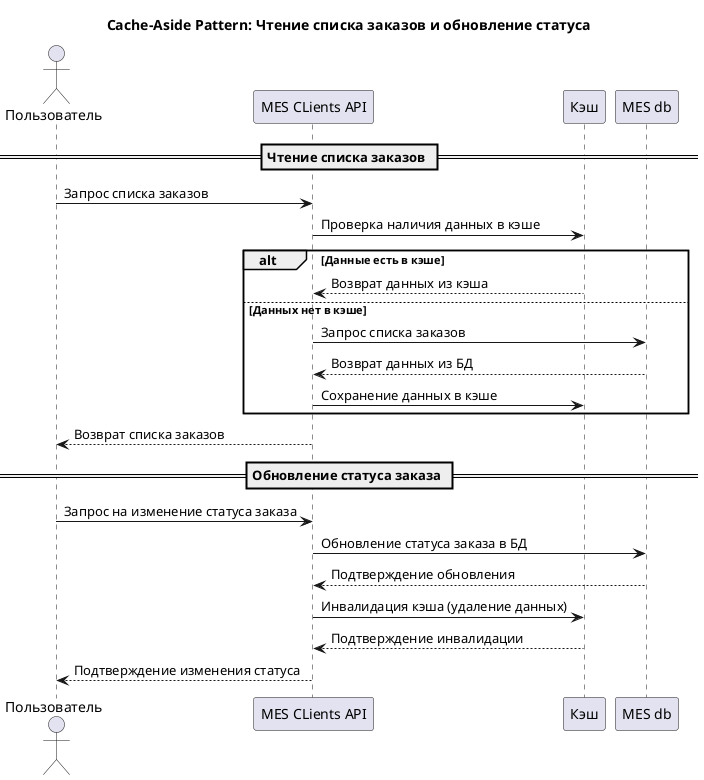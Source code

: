 @startuml
title Cache-Aside Pattern: Чтение списка заказов и обновление статуса

actor Пользователь as User
participant "MES CLients API" as OrderService
participant "Кэш" as Cache
participant "MES db" as Database

== Чтение списка заказов ==
User -> OrderService : Запрос списка заказов
OrderService -> Cache : Проверка наличия данных в кэше
alt Данные есть в кэше
    Cache --> OrderService : Возврат данных из кэша
else Данных нет в кэше
    OrderService -> Database : Запрос списка заказов
    Database --> OrderService : Возврат данных из БД
    OrderService -> Cache : Сохранение данных в кэше
end
OrderService --> User : Возврат списка заказов

== Обновление статуса заказа ==
User -> OrderService : Запрос на изменение статуса заказа
OrderService -> Database : Обновление статуса заказа в БД
Database --> OrderService : Подтверждение обновления
OrderService -> Cache : Инвалидация кэша (удаление данных)
Cache --> OrderService : Подтверждение инвалидации
OrderService --> User : Подтверждение изменения статуса

@enduml